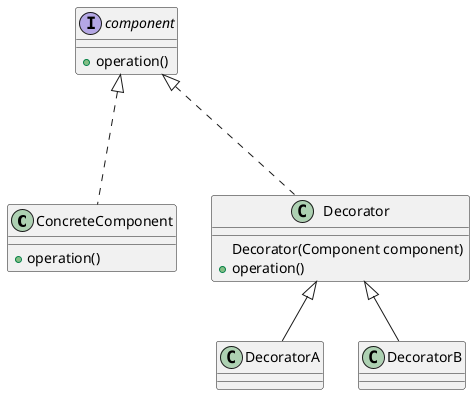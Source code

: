 @startuml

class ConcreteComponent
class Decorator
class DecoratorA
class DecoratorB
interface component

interface component{
+operation()
}

class ConcreteComponent{
+operation()
}

class Decorator{
Decorator(Component component)
+operation()
}

class DecoratorA{

}

class DecoratorB{
}


component <|-.- ConcreteComponent
component <|-.- Decorator
Decorator <|-- DecoratorA
Decorator <|-- DecoratorB



@enduml
